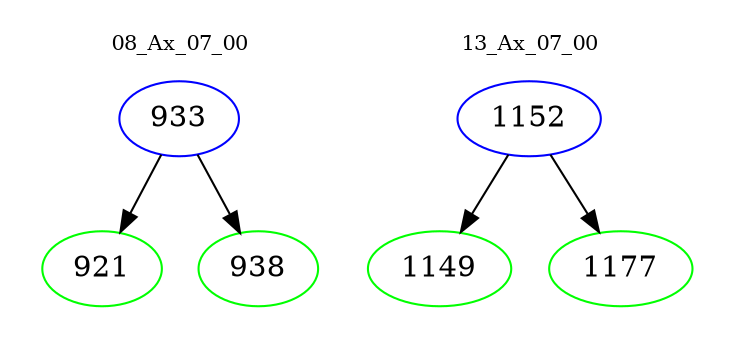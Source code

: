 digraph{
subgraph cluster_0 {
color = white
label = "08_Ax_07_00";
fontsize=10;
T0_933 [label="933", color="blue"]
T0_933 -> T0_921 [color="black"]
T0_921 [label="921", color="green"]
T0_933 -> T0_938 [color="black"]
T0_938 [label="938", color="green"]
}
subgraph cluster_1 {
color = white
label = "13_Ax_07_00";
fontsize=10;
T1_1152 [label="1152", color="blue"]
T1_1152 -> T1_1149 [color="black"]
T1_1149 [label="1149", color="green"]
T1_1152 -> T1_1177 [color="black"]
T1_1177 [label="1177", color="green"]
}
}

